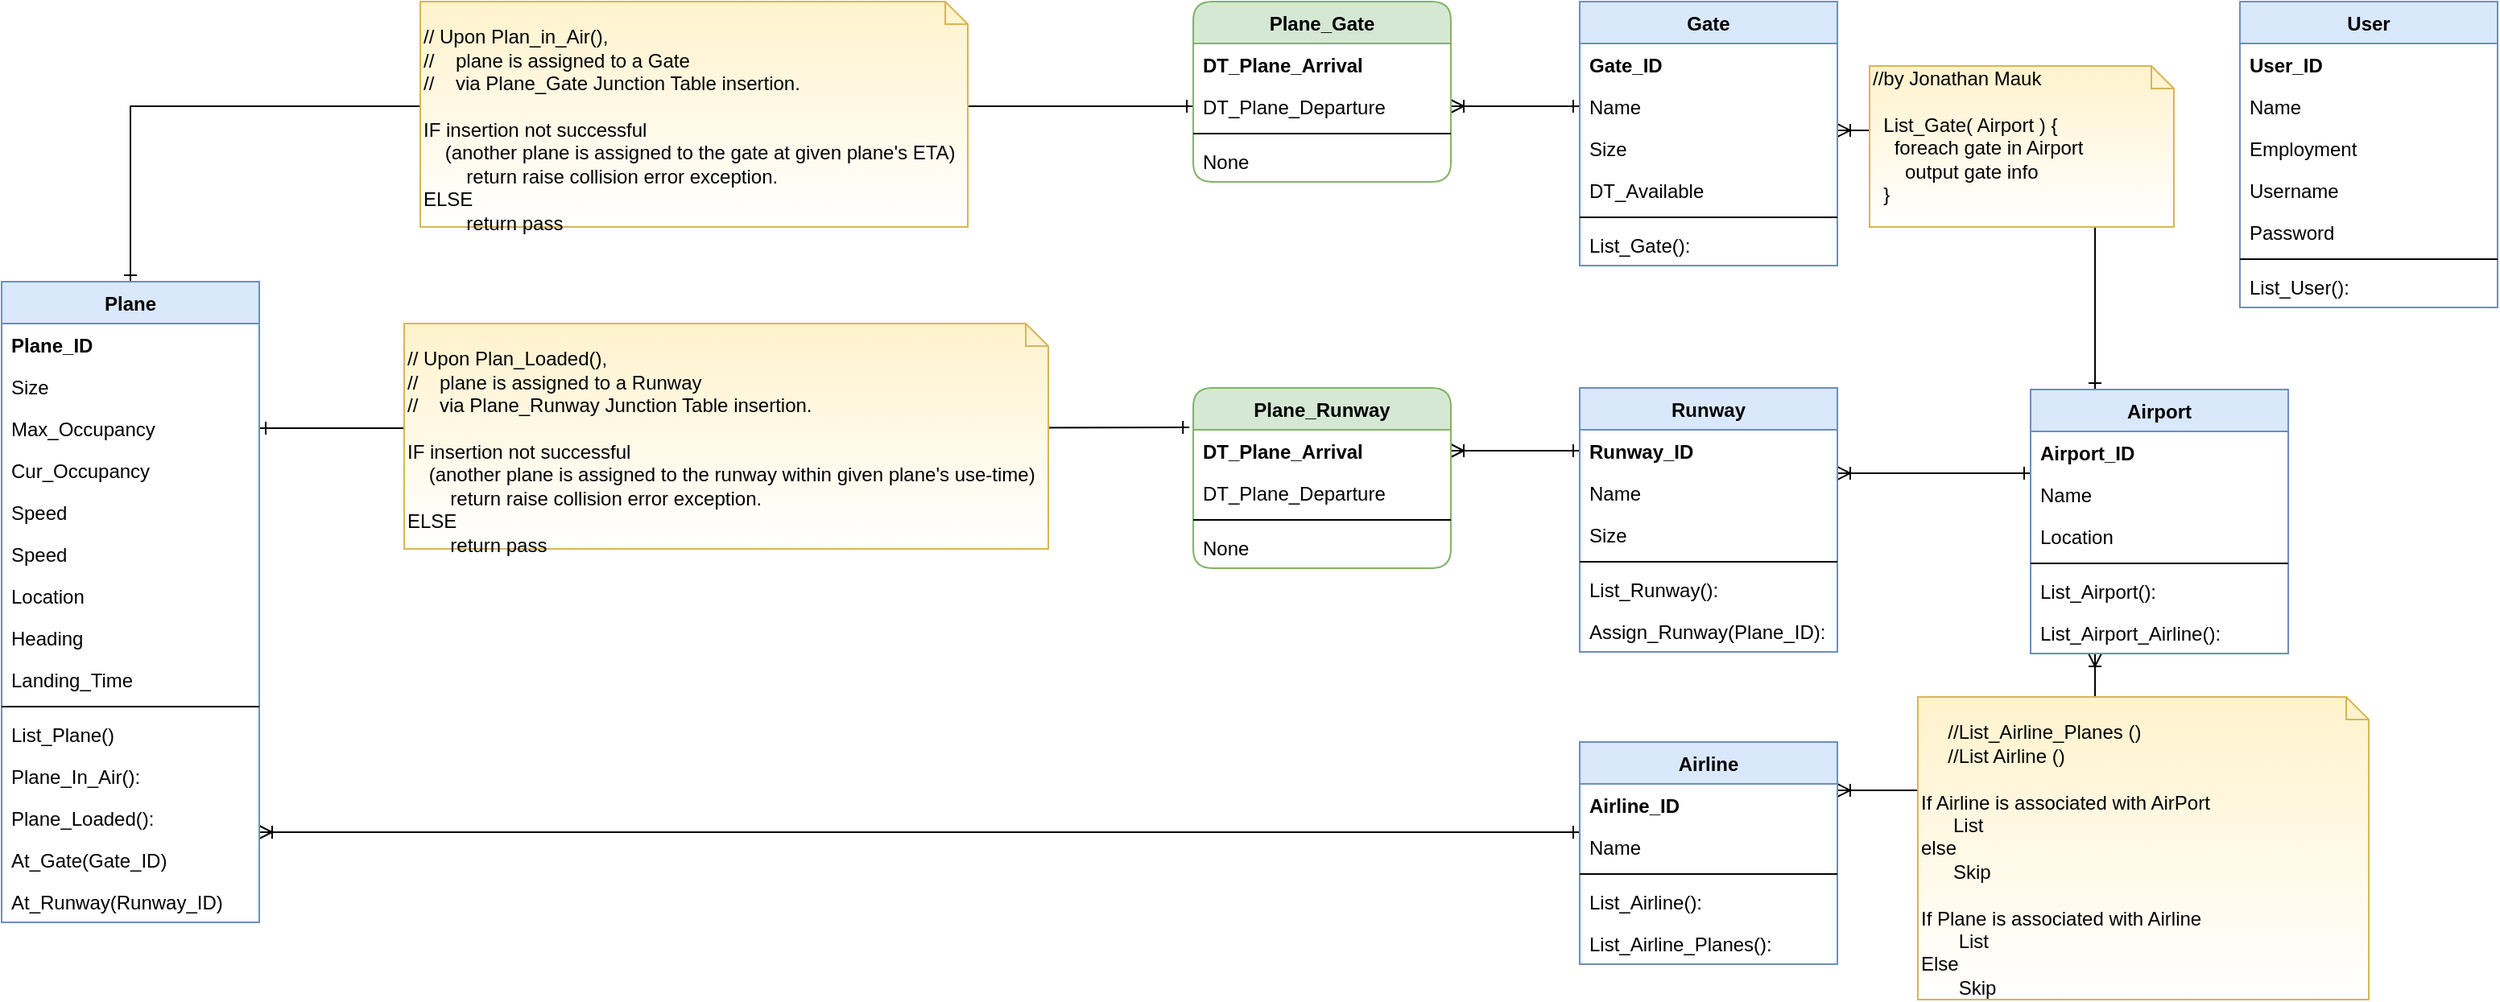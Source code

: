 <mxfile version="13.6.2" type="device"><diagram id="wWJ_qouS23TwfLBsUAOJ" name="Page-1"><mxGraphModel dx="1010" dy="619" grid="1" gridSize="10" guides="1" tooltips="1" connect="1" arrows="1" fold="1" page="1" pageScale="1" pageWidth="1700" pageHeight="1100" math="0" shadow="0"><root><mxCell id="0"/><mxCell id="1" parent="0"/><mxCell id="2EJ11ydctgadxBQbD9w--47" style="edgeStyle=orthogonalEdgeStyle;rounded=0;orthogonalLoop=1;jettySize=auto;html=1;startArrow=ERone;startFill=0;endArrow=ERoneToMany;endFill=0;" parent="1" source="2EJ11ydctgadxBQbD9w--18" target="2EJ11ydctgadxBQbD9w--27" edge="1"><mxGeometry relative="1" as="geometry"><Array as="points"><mxPoint x="1340" y="320"/></Array></mxGeometry></mxCell><mxCell id="2EJ11ydctgadxBQbD9w--46" style="edgeStyle=orthogonalEdgeStyle;rounded=0;orthogonalLoop=1;jettySize=auto;html=1;endArrow=ERoneToMany;endFill=0;startArrow=ERoneToMany;startFill=0;" parent="1" source="2EJ11ydctgadxBQbD9w--18" target="2EJ11ydctgadxBQbD9w--35" edge="1"><mxGeometry relative="1" as="geometry"><Array as="points"><mxPoint x="1340" y="730"/></Array></mxGeometry></mxCell><mxCell id="2EJ11ydctgadxBQbD9w--48" style="edgeStyle=orthogonalEdgeStyle;rounded=0;orthogonalLoop=1;jettySize=auto;html=1;startArrow=ERoneToMany;startFill=0;endArrow=ERone;endFill=0;" parent="1" source="2EJ11ydctgadxBQbD9w--22" target="2EJ11ydctgadxBQbD9w--35" edge="1"><mxGeometry relative="1" as="geometry"><Array as="points"><mxPoint x="430" y="756"/><mxPoint x="430" y="756"/></Array></mxGeometry></mxCell><mxCell id="2EJ11ydctgadxBQbD9w--52" style="edgeStyle=orthogonalEdgeStyle;rounded=0;orthogonalLoop=1;jettySize=auto;html=1;startArrow=ERone;startFill=0;endArrow=ERoneToMany;endFill=0;" parent="1" source="2EJ11ydctgadxBQbD9w--18" target="2EJ11ydctgadxBQbD9w--31" edge="1"><mxGeometry relative="1" as="geometry"><Array as="points"><mxPoint x="1210" y="533"/><mxPoint x="1210" y="533"/></Array></mxGeometry></mxCell><mxCell id="JWLiyah2lonJIIRCXw85-13" style="edgeStyle=orthogonalEdgeStyle;rounded=0;orthogonalLoop=1;jettySize=auto;html=1;exitX=0.5;exitY=0;exitDx=0;exitDy=0;entryX=0;entryY=0.5;entryDx=0;entryDy=0;startArrow=ERone;startFill=0;endArrow=ERone;endFill=0;" parent="1" source="2EJ11ydctgadxBQbD9w--22" target="2EJ11ydctgadxBQbD9w--91" edge="1"><mxGeometry relative="1" as="geometry"/></mxCell><mxCell id="JWLiyah2lonJIIRCXw85-8" style="edgeStyle=orthogonalEdgeStyle;rounded=0;orthogonalLoop=1;jettySize=auto;html=1;exitX=1;exitY=0.5;exitDx=0;exitDy=0;entryX=0;entryY=0.5;entryDx=0;entryDy=0;startArrow=ERoneToMany;startFill=0;endArrow=ERone;endFill=0;" parent="1" source="2EJ11ydctgadxBQbD9w--93" target="2EJ11ydctgadxBQbD9w--32" edge="1"><mxGeometry relative="1" as="geometry"/></mxCell><mxCell id="JWLiyah2lonJIIRCXw85-9" style="edgeStyle=orthogonalEdgeStyle;rounded=0;orthogonalLoop=1;jettySize=auto;html=1;exitX=1;exitY=0.5;exitDx=0;exitDy=0;startArrow=ERoneToMany;startFill=0;endArrow=ERone;endFill=0;" parent="1" source="2EJ11ydctgadxBQbD9w--91" target="2EJ11ydctgadxBQbD9w--28" edge="1"><mxGeometry relative="1" as="geometry"/></mxCell><mxCell id="JWLiyah2lonJIIRCXw85-12" style="edgeStyle=orthogonalEdgeStyle;rounded=0;orthogonalLoop=1;jettySize=auto;html=1;exitX=1;exitY=0.5;exitDx=0;exitDy=0;entryX=-0.015;entryY=-0.056;entryDx=0;entryDy=0;entryPerimeter=0;startArrow=ERone;startFill=0;endArrow=ERone;endFill=0;" parent="1" source="2EJ11ydctgadxBQbD9w--58" target="2EJ11ydctgadxBQbD9w--93" edge="1"><mxGeometry relative="1" as="geometry"/></mxCell><mxCell id="JWLiyah2lonJIIRCXw85-14" value="&lt;br&gt;// Upon Plan_in_Air(), &lt;br&gt;//&amp;nbsp; &amp;nbsp; plane is assigned to a Gate&lt;br&gt;//&amp;nbsp; &amp;nbsp; via Plane_Gate&amp;nbsp;Junction Table insertion. &lt;br&gt;&lt;br&gt;IF insertion not successful &lt;br&gt;&amp;nbsp; &amp;nbsp; (another plane is assigned to the gate at given plane's ETA) &lt;br&gt;&amp;nbsp; &amp;nbsp; &amp;nbsp; &amp;nbsp; return raise collision error exception. &lt;br&gt;ELSE&lt;br&gt;&amp;nbsp; &amp;nbsp; &amp;nbsp; &amp;nbsp; return pass" style="shape=note;whiteSpace=wrap;html=1;size=14;verticalAlign=top;align=left;spacingTop=-6;fillColor=#fff2cc;strokeColor=#d6b656;gradientColor=#ffffff;" parent="1" vertex="1"><mxGeometry x="300" y="240" width="340" height="140" as="geometry"/></mxCell><mxCell id="JWLiyah2lonJIIRCXw85-18" value="&lt;br&gt;// Upon Plan_Loaded(), &lt;br&gt;//&amp;nbsp; &amp;nbsp; plane is assigned to a Runway&lt;br&gt;//&amp;nbsp; &amp;nbsp; via Plane_Runway Junction Table insertion. &lt;br&gt;&lt;br&gt;IF insertion not successful &lt;br&gt;&amp;nbsp; &amp;nbsp; (another plane is assigned to the runway within given plane's use-time) &lt;br&gt;&amp;nbsp; &amp;nbsp; &amp;nbsp; &amp;nbsp; return raise collision error exception. &lt;br&gt;ELSE&lt;br&gt;&amp;nbsp; &amp;nbsp; &amp;nbsp; &amp;nbsp; return pass" style="shape=note;whiteSpace=wrap;html=1;size=14;verticalAlign=top;align=left;spacingTop=-6;fillColor=#fff2cc;strokeColor=#d6b656;gradientColor=#ffffff;" parent="1" vertex="1"><mxGeometry x="290" y="440" width="400" height="140" as="geometry"/></mxCell><mxCell id="2EJ11ydctgadxBQbD9w--92" value="Plane_Runway" style="swimlane;fontStyle=1;align=center;verticalAlign=top;childLayout=stackLayout;horizontal=1;startSize=26;horizontalStack=0;resizeParent=1;resizeParentMax=0;resizeLast=0;collapsible=1;marginBottom=0;rounded=1;fillColor=#d5e8d4;strokeColor=#82b366;" parent="1" vertex="1"><mxGeometry x="780" y="480" width="160" height="112" as="geometry"/></mxCell><mxCell id="2EJ11ydctgadxBQbD9w--93" value="DT_Plane_Arrival" style="text;strokeColor=none;fillColor=none;align=left;verticalAlign=top;spacingLeft=4;spacingRight=4;overflow=hidden;rotatable=0;points=[[0,0.5],[1,0.5]];portConstraint=eastwest;fontStyle=1" parent="2EJ11ydctgadxBQbD9w--92" vertex="1"><mxGeometry y="26" width="160" height="26" as="geometry"/></mxCell><mxCell id="JWLiyah2lonJIIRCXw85-15" value="DT_Plane_Departure" style="text;strokeColor=none;fillColor=none;align=left;verticalAlign=top;spacingLeft=4;spacingRight=4;overflow=hidden;rotatable=0;points=[[0,0.5],[1,0.5]];portConstraint=eastwest;rounded=1;" parent="2EJ11ydctgadxBQbD9w--92" vertex="1"><mxGeometry y="52" width="160" height="26" as="geometry"/></mxCell><mxCell id="2EJ11ydctgadxBQbD9w--94" value="" style="line;strokeWidth=1;fillColor=none;align=left;verticalAlign=middle;spacingTop=-1;spacingLeft=3;spacingRight=3;rotatable=0;labelPosition=right;points=[];portConstraint=eastwest;" parent="2EJ11ydctgadxBQbD9w--92" vertex="1"><mxGeometry y="78" width="160" height="8" as="geometry"/></mxCell><mxCell id="2EJ11ydctgadxBQbD9w--95" value="None" style="text;strokeColor=none;fillColor=none;align=left;verticalAlign=top;spacingLeft=4;spacingRight=4;overflow=hidden;rotatable=0;points=[[0,0.5],[1,0.5]];portConstraint=eastwest;" parent="2EJ11ydctgadxBQbD9w--92" vertex="1"><mxGeometry y="86" width="160" height="26" as="geometry"/></mxCell><mxCell id="2EJ11ydctgadxBQbD9w--86" value="Plane_Gate" style="swimlane;fontStyle=1;align=center;verticalAlign=top;childLayout=stackLayout;horizontal=1;startSize=26;horizontalStack=0;resizeParent=1;resizeParentMax=0;resizeLast=0;collapsible=1;marginBottom=0;rounded=1;fillColor=#d5e8d4;strokeColor=#82b366;" parent="1" vertex="1"><mxGeometry x="780" y="240" width="160" height="112" as="geometry"/></mxCell><mxCell id="2EJ11ydctgadxBQbD9w--87" value="DT_Plane_Arrival" style="text;strokeColor=none;fillColor=none;align=left;verticalAlign=top;spacingLeft=4;spacingRight=4;overflow=hidden;rotatable=0;points=[[0,0.5],[1,0.5]];portConstraint=eastwest;rounded=1;fontStyle=1" parent="2EJ11ydctgadxBQbD9w--86" vertex="1"><mxGeometry y="26" width="160" height="26" as="geometry"/></mxCell><mxCell id="2EJ11ydctgadxBQbD9w--91" value="DT_Plane_Departure" style="text;strokeColor=none;fillColor=none;align=left;verticalAlign=top;spacingLeft=4;spacingRight=4;overflow=hidden;rotatable=0;points=[[0,0.5],[1,0.5]];portConstraint=eastwest;rounded=1;" parent="2EJ11ydctgadxBQbD9w--86" vertex="1"><mxGeometry y="52" width="160" height="26" as="geometry"/></mxCell><mxCell id="2EJ11ydctgadxBQbD9w--88" value="" style="line;strokeWidth=1;fillColor=none;align=left;verticalAlign=middle;spacingTop=-1;spacingLeft=3;spacingRight=3;rotatable=0;labelPosition=right;points=[];portConstraint=eastwest;" parent="2EJ11ydctgadxBQbD9w--86" vertex="1"><mxGeometry y="78" width="160" height="8" as="geometry"/></mxCell><mxCell id="2EJ11ydctgadxBQbD9w--89" value="None" style="text;strokeColor=none;fillColor=none;align=left;verticalAlign=top;spacingLeft=4;spacingRight=4;overflow=hidden;rotatable=0;points=[[0,0.5],[1,0.5]];portConstraint=eastwest;" parent="2EJ11ydctgadxBQbD9w--86" vertex="1"><mxGeometry y="86" width="160" height="26" as="geometry"/></mxCell><mxCell id="2EJ11ydctgadxBQbD9w--27" value="Gate" style="swimlane;fontStyle=1;align=center;verticalAlign=top;childLayout=stackLayout;horizontal=1;startSize=26;horizontalStack=0;resizeParent=1;resizeParentMax=0;resizeLast=0;collapsible=1;marginBottom=0;fillColor=#dae8fc;strokeColor=#6c8ebf;" parent="1" vertex="1"><mxGeometry x="1020" y="240" width="160" height="164" as="geometry"/></mxCell><mxCell id="2EJ11ydctgadxBQbD9w--68" value="Gate_ID" style="text;strokeColor=none;fillColor=none;align=left;verticalAlign=top;spacingLeft=4;spacingRight=4;overflow=hidden;rotatable=0;points=[[0,0.5],[1,0.5]];portConstraint=eastwest;fontStyle=1" parent="2EJ11ydctgadxBQbD9w--27" vertex="1"><mxGeometry y="26" width="160" height="26" as="geometry"/></mxCell><mxCell id="2EJ11ydctgadxBQbD9w--28" value="Name" style="text;strokeColor=none;fillColor=none;align=left;verticalAlign=top;spacingLeft=4;spacingRight=4;overflow=hidden;rotatable=0;points=[[0,0.5],[1,0.5]];portConstraint=eastwest;" parent="2EJ11ydctgadxBQbD9w--27" vertex="1"><mxGeometry y="52" width="160" height="26" as="geometry"/></mxCell><mxCell id="2EJ11ydctgadxBQbD9w--67" value="Size" style="text;strokeColor=none;fillColor=none;align=left;verticalAlign=top;spacingLeft=4;spacingRight=4;overflow=hidden;rotatable=0;points=[[0,0.5],[1,0.5]];portConstraint=eastwest;" parent="2EJ11ydctgadxBQbD9w--27" vertex="1"><mxGeometry y="78" width="160" height="26" as="geometry"/></mxCell><mxCell id="2EJ11ydctgadxBQbD9w--84" value="DT_Available" style="text;strokeColor=none;fillColor=none;align=left;verticalAlign=top;spacingLeft=4;spacingRight=4;overflow=hidden;rotatable=0;points=[[0,0.5],[1,0.5]];portConstraint=eastwest;" parent="2EJ11ydctgadxBQbD9w--27" vertex="1"><mxGeometry y="104" width="160" height="26" as="geometry"/></mxCell><mxCell id="2EJ11ydctgadxBQbD9w--29" value="" style="line;strokeWidth=1;fillColor=none;align=left;verticalAlign=middle;spacingTop=-1;spacingLeft=3;spacingRight=3;rotatable=0;labelPosition=right;points=[];portConstraint=eastwest;" parent="2EJ11ydctgadxBQbD9w--27" vertex="1"><mxGeometry y="130" width="160" height="8" as="geometry"/></mxCell><mxCell id="2EJ11ydctgadxBQbD9w--30" value="List_Gate():" style="text;strokeColor=none;fillColor=none;align=left;verticalAlign=top;spacingLeft=4;spacingRight=4;overflow=hidden;rotatable=0;points=[[0,0.5],[1,0.5]];portConstraint=eastwest;" parent="2EJ11ydctgadxBQbD9w--27" vertex="1"><mxGeometry y="138" width="160" height="26" as="geometry"/></mxCell><mxCell id="2EJ11ydctgadxBQbD9w--31" value="Runway" style="swimlane;fontStyle=1;align=center;verticalAlign=top;childLayout=stackLayout;horizontal=1;startSize=26;horizontalStack=0;resizeParent=1;resizeParentMax=0;resizeLast=0;collapsible=1;marginBottom=0;fillColor=#dae8fc;strokeColor=#6c8ebf;" parent="1" vertex="1"><mxGeometry x="1020" y="480" width="160" height="164" as="geometry"/></mxCell><mxCell id="2EJ11ydctgadxBQbD9w--32" value="Runway_ID" style="text;strokeColor=none;fillColor=none;align=left;verticalAlign=top;spacingLeft=4;spacingRight=4;overflow=hidden;rotatable=0;points=[[0,0.5],[1,0.5]];portConstraint=eastwest;fontStyle=1" parent="2EJ11ydctgadxBQbD9w--31" vertex="1"><mxGeometry y="26" width="160" height="26" as="geometry"/></mxCell><mxCell id="2EJ11ydctgadxBQbD9w--72" value="Name" style="text;strokeColor=none;fillColor=none;align=left;verticalAlign=top;spacingLeft=4;spacingRight=4;overflow=hidden;rotatable=0;points=[[0,0.5],[1,0.5]];portConstraint=eastwest;" parent="2EJ11ydctgadxBQbD9w--31" vertex="1"><mxGeometry y="52" width="160" height="26" as="geometry"/></mxCell><mxCell id="2EJ11ydctgadxBQbD9w--57" value="Size" style="text;strokeColor=none;fillColor=none;align=left;verticalAlign=top;spacingLeft=4;spacingRight=4;overflow=hidden;rotatable=0;points=[[0,0.5],[1,0.5]];portConstraint=eastwest;" parent="2EJ11ydctgadxBQbD9w--31" vertex="1"><mxGeometry y="78" width="160" height="26" as="geometry"/></mxCell><mxCell id="2EJ11ydctgadxBQbD9w--33" value="" style="line;strokeWidth=1;fillColor=none;align=left;verticalAlign=middle;spacingTop=-1;spacingLeft=3;spacingRight=3;rotatable=0;labelPosition=right;points=[];portConstraint=eastwest;" parent="2EJ11ydctgadxBQbD9w--31" vertex="1"><mxGeometry y="104" width="160" height="8" as="geometry"/></mxCell><mxCell id="2EJ11ydctgadxBQbD9w--34" value="List_Runway():" style="text;strokeColor=none;fillColor=none;align=left;verticalAlign=top;spacingLeft=4;spacingRight=4;overflow=hidden;rotatable=0;points=[[0,0.5],[1,0.5]];portConstraint=eastwest;" parent="2EJ11ydctgadxBQbD9w--31" vertex="1"><mxGeometry y="112" width="160" height="26" as="geometry"/></mxCell><mxCell id="2EJ11ydctgadxBQbD9w--78" value="Assign_Runway(Plane_ID):" style="text;strokeColor=none;fillColor=none;align=left;verticalAlign=top;spacingLeft=4;spacingRight=4;overflow=hidden;rotatable=0;points=[[0,0.5],[1,0.5]];portConstraint=eastwest;" parent="2EJ11ydctgadxBQbD9w--31" vertex="1"><mxGeometry y="138" width="160" height="26" as="geometry"/></mxCell><mxCell id="2EJ11ydctgadxBQbD9w--18" value="Airport" style="swimlane;fontStyle=1;align=center;verticalAlign=top;childLayout=stackLayout;horizontal=1;startSize=26;horizontalStack=0;resizeParent=1;resizeParentMax=0;resizeLast=0;collapsible=1;marginBottom=0;fillColor=#dae8fc;strokeColor=#6c8ebf;" parent="1" vertex="1"><mxGeometry x="1300" y="481" width="160" height="164" as="geometry"/></mxCell><mxCell id="2EJ11ydctgadxBQbD9w--71" value="Airport_ID" style="text;align=left;verticalAlign=top;spacingLeft=4;spacingRight=4;overflow=hidden;rotatable=0;points=[[0,0.5],[1,0.5]];portConstraint=eastwest;fontStyle=1" parent="2EJ11ydctgadxBQbD9w--18" vertex="1"><mxGeometry y="26" width="160" height="26" as="geometry"/></mxCell><mxCell id="2EJ11ydctgadxBQbD9w--19" value="Name" style="text;strokeColor=none;fillColor=none;align=left;verticalAlign=top;spacingLeft=4;spacingRight=4;overflow=hidden;rotatable=0;points=[[0,0.5],[1,0.5]];portConstraint=eastwest;" parent="2EJ11ydctgadxBQbD9w--18" vertex="1"><mxGeometry y="52" width="160" height="26" as="geometry"/></mxCell><mxCell id="2EJ11ydctgadxBQbD9w--66" value="Location" style="text;strokeColor=none;fillColor=none;align=left;verticalAlign=top;spacingLeft=4;spacingRight=4;overflow=hidden;rotatable=0;points=[[0,0.5],[1,0.5]];portConstraint=eastwest;" parent="2EJ11ydctgadxBQbD9w--18" vertex="1"><mxGeometry y="78" width="160" height="26" as="geometry"/></mxCell><mxCell id="2EJ11ydctgadxBQbD9w--20" value="" style="line;strokeWidth=1;fillColor=none;align=left;verticalAlign=middle;spacingTop=-1;spacingLeft=3;spacingRight=3;rotatable=0;labelPosition=right;points=[];portConstraint=eastwest;" parent="2EJ11ydctgadxBQbD9w--18" vertex="1"><mxGeometry y="104" width="160" height="8" as="geometry"/></mxCell><mxCell id="2EJ11ydctgadxBQbD9w--44" value="List_Airport():" style="text;strokeColor=none;fillColor=none;align=left;verticalAlign=top;spacingLeft=4;spacingRight=4;overflow=hidden;rotatable=0;points=[[0,0.5],[1,0.5]];portConstraint=eastwest;" parent="2EJ11ydctgadxBQbD9w--18" vertex="1"><mxGeometry y="112" width="160" height="26" as="geometry"/></mxCell><mxCell id="JWLiyah2lonJIIRCXw85-17" value="List_Airport_Airline():" style="text;strokeColor=none;fillColor=none;align=left;verticalAlign=top;spacingLeft=4;spacingRight=4;overflow=hidden;rotatable=0;points=[[0,0.5],[1,0.5]];portConstraint=eastwest;" parent="2EJ11ydctgadxBQbD9w--18" vertex="1"><mxGeometry y="138" width="160" height="26" as="geometry"/></mxCell><mxCell id="2EJ11ydctgadxBQbD9w--39" value="User" style="swimlane;fontStyle=1;align=center;verticalAlign=top;childLayout=stackLayout;horizontal=1;startSize=26;horizontalStack=0;resizeParent=1;resizeParentMax=0;resizeLast=0;collapsible=1;marginBottom=0;fillColor=#dae8fc;strokeColor=#6c8ebf;" parent="1" vertex="1"><mxGeometry x="1430" y="240" width="160" height="190" as="geometry"/></mxCell><mxCell id="2EJ11ydctgadxBQbD9w--40" value="User_ID" style="text;strokeColor=none;fillColor=none;align=left;verticalAlign=top;spacingLeft=4;spacingRight=4;overflow=hidden;rotatable=0;points=[[0,0.5],[1,0.5]];portConstraint=eastwest;fontStyle=1" parent="2EJ11ydctgadxBQbD9w--39" vertex="1"><mxGeometry y="26" width="160" height="26" as="geometry"/></mxCell><mxCell id="2EJ11ydctgadxBQbD9w--69" value="Name" style="text;strokeColor=none;fillColor=none;align=left;verticalAlign=top;spacingLeft=4;spacingRight=4;overflow=hidden;rotatable=0;points=[[0,0.5],[1,0.5]];portConstraint=eastwest;" parent="2EJ11ydctgadxBQbD9w--39" vertex="1"><mxGeometry y="52" width="160" height="26" as="geometry"/></mxCell><mxCell id="2EJ11ydctgadxBQbD9w--63" value="Employment" style="text;strokeColor=none;fillColor=none;align=left;verticalAlign=top;spacingLeft=4;spacingRight=4;overflow=hidden;rotatable=0;points=[[0,0.5],[1,0.5]];portConstraint=eastwest;" parent="2EJ11ydctgadxBQbD9w--39" vertex="1"><mxGeometry y="78" width="160" height="26" as="geometry"/></mxCell><mxCell id="2EJ11ydctgadxBQbD9w--64" value="Username" style="text;strokeColor=none;fillColor=none;align=left;verticalAlign=top;spacingLeft=4;spacingRight=4;overflow=hidden;rotatable=0;points=[[0,0.5],[1,0.5]];portConstraint=eastwest;" parent="2EJ11ydctgadxBQbD9w--39" vertex="1"><mxGeometry y="104" width="160" height="26" as="geometry"/></mxCell><mxCell id="2EJ11ydctgadxBQbD9w--65" value="Password" style="text;strokeColor=none;fillColor=none;align=left;verticalAlign=top;spacingLeft=4;spacingRight=4;overflow=hidden;rotatable=0;points=[[0,0.5],[1,0.5]];portConstraint=eastwest;" parent="2EJ11ydctgadxBQbD9w--39" vertex="1"><mxGeometry y="130" width="160" height="26" as="geometry"/></mxCell><mxCell id="2EJ11ydctgadxBQbD9w--41" value="" style="line;strokeWidth=1;fillColor=none;align=left;verticalAlign=middle;spacingTop=-1;spacingLeft=3;spacingRight=3;rotatable=0;labelPosition=right;points=[];portConstraint=eastwest;" parent="2EJ11ydctgadxBQbD9w--39" vertex="1"><mxGeometry y="156" width="160" height="8" as="geometry"/></mxCell><mxCell id="2EJ11ydctgadxBQbD9w--55" value="List_User():" style="text;strokeColor=none;fillColor=none;align=left;verticalAlign=top;spacingLeft=4;spacingRight=4;overflow=hidden;rotatable=0;points=[[0,0.5],[1,0.5]];portConstraint=eastwest;" parent="2EJ11ydctgadxBQbD9w--39" vertex="1"><mxGeometry y="164" width="160" height="26" as="geometry"/></mxCell><mxCell id="2EJ11ydctgadxBQbD9w--35" value="Airline" style="swimlane;fontStyle=1;align=center;verticalAlign=top;childLayout=stackLayout;horizontal=1;startSize=26;horizontalStack=0;resizeParent=1;resizeParentMax=0;resizeLast=0;collapsible=1;marginBottom=0;fillColor=#dae8fc;strokeColor=#6c8ebf;" parent="1" vertex="1"><mxGeometry x="1020" y="700" width="160" height="138" as="geometry"/></mxCell><mxCell id="2EJ11ydctgadxBQbD9w--70" value="Airline_ID" style="text;strokeColor=none;fillColor=none;align=left;verticalAlign=top;spacingLeft=4;spacingRight=4;overflow=hidden;rotatable=0;points=[[0,0.5],[1,0.5]];portConstraint=eastwest;fontStyle=1" parent="2EJ11ydctgadxBQbD9w--35" vertex="1"><mxGeometry y="26" width="160" height="26" as="geometry"/></mxCell><mxCell id="2EJ11ydctgadxBQbD9w--36" value="Name" style="text;strokeColor=none;fillColor=none;align=left;verticalAlign=top;spacingLeft=4;spacingRight=4;overflow=hidden;rotatable=0;points=[[0,0.5],[1,0.5]];portConstraint=eastwest;" parent="2EJ11ydctgadxBQbD9w--35" vertex="1"><mxGeometry y="52" width="160" height="26" as="geometry"/></mxCell><mxCell id="2EJ11ydctgadxBQbD9w--37" value="" style="line;strokeWidth=1;fillColor=none;align=left;verticalAlign=middle;spacingTop=-1;spacingLeft=3;spacingRight=3;rotatable=0;labelPosition=right;points=[];portConstraint=eastwest;" parent="2EJ11ydctgadxBQbD9w--35" vertex="1"><mxGeometry y="78" width="160" height="8" as="geometry"/></mxCell><mxCell id="JWLiyah2lonJIIRCXw85-16" value="List_Airline():" style="text;strokeColor=none;fillColor=none;align=left;verticalAlign=top;spacingLeft=4;spacingRight=4;overflow=hidden;rotatable=0;points=[[0,0.5],[1,0.5]];portConstraint=eastwest;" parent="2EJ11ydctgadxBQbD9w--35" vertex="1"><mxGeometry y="86" width="160" height="26" as="geometry"/></mxCell><mxCell id="2EJ11ydctgadxBQbD9w--38" value="List_Airline_Planes():" style="text;strokeColor=none;fillColor=none;align=left;verticalAlign=top;spacingLeft=4;spacingRight=4;overflow=hidden;rotatable=0;points=[[0,0.5],[1,0.5]];portConstraint=eastwest;" parent="2EJ11ydctgadxBQbD9w--35" vertex="1"><mxGeometry y="112" width="160" height="26" as="geometry"/></mxCell><mxCell id="2EJ11ydctgadxBQbD9w--22" value="Plane" style="swimlane;fontStyle=1;align=center;verticalAlign=top;childLayout=stackLayout;horizontal=1;startSize=26;horizontalStack=0;resizeParent=1;resizeParentMax=0;resizeLast=0;collapsible=1;marginBottom=0;fillColor=#dae8fc;strokeColor=#6c8ebf;" parent="1" vertex="1"><mxGeometry x="40" y="414" width="160" height="398" as="geometry"/></mxCell><mxCell id="2EJ11ydctgadxBQbD9w--74" value="Plane_ID" style="text;strokeColor=none;fillColor=none;align=left;verticalAlign=top;spacingLeft=4;spacingRight=4;overflow=hidden;rotatable=0;points=[[0,0.5],[1,0.5]];portConstraint=eastwest;fontStyle=1" parent="2EJ11ydctgadxBQbD9w--22" vertex="1"><mxGeometry y="26" width="160" height="26" as="geometry"/></mxCell><mxCell id="2EJ11ydctgadxBQbD9w--23" value="Size" style="text;strokeColor=none;fillColor=none;align=left;verticalAlign=top;spacingLeft=4;spacingRight=4;overflow=hidden;rotatable=0;points=[[0,0.5],[1,0.5]];portConstraint=eastwest;" parent="2EJ11ydctgadxBQbD9w--22" vertex="1"><mxGeometry y="52" width="160" height="26" as="geometry"/></mxCell><mxCell id="2EJ11ydctgadxBQbD9w--58" value="Max_Occupancy" style="text;strokeColor=none;fillColor=none;align=left;verticalAlign=top;spacingLeft=4;spacingRight=4;overflow=hidden;rotatable=0;points=[[0,0.5],[1,0.5]];portConstraint=eastwest;" parent="2EJ11ydctgadxBQbD9w--22" vertex="1"><mxGeometry y="78" width="160" height="26" as="geometry"/></mxCell><mxCell id="2EJ11ydctgadxBQbD9w--75" value="Cur_Occupancy" style="text;strokeColor=none;fillColor=none;align=left;verticalAlign=top;spacingLeft=4;spacingRight=4;overflow=hidden;rotatable=0;points=[[0,0.5],[1,0.5]];portConstraint=eastwest;" parent="2EJ11ydctgadxBQbD9w--22" vertex="1"><mxGeometry y="104" width="160" height="26" as="geometry"/></mxCell><mxCell id="2EJ11ydctgadxBQbD9w--85" value="Speed" style="text;strokeColor=none;fillColor=none;align=left;verticalAlign=top;spacingLeft=4;spacingRight=4;overflow=hidden;rotatable=0;points=[[0,0.5],[1,0.5]];portConstraint=eastwest;" parent="2EJ11ydctgadxBQbD9w--22" vertex="1"><mxGeometry y="130" width="160" height="26" as="geometry"/></mxCell><mxCell id="2EJ11ydctgadxBQbD9w--60" value="Speed" style="text;strokeColor=none;fillColor=none;align=left;verticalAlign=top;spacingLeft=4;spacingRight=4;overflow=hidden;rotatable=0;points=[[0,0.5],[1,0.5]];portConstraint=eastwest;" parent="2EJ11ydctgadxBQbD9w--22" vertex="1"><mxGeometry y="156" width="160" height="26" as="geometry"/></mxCell><mxCell id="2EJ11ydctgadxBQbD9w--61" value="Location" style="text;strokeColor=none;fillColor=none;align=left;verticalAlign=top;spacingLeft=4;spacingRight=4;overflow=hidden;rotatable=0;points=[[0,0.5],[1,0.5]];portConstraint=eastwest;" parent="2EJ11ydctgadxBQbD9w--22" vertex="1"><mxGeometry y="182" width="160" height="26" as="geometry"/></mxCell><mxCell id="2EJ11ydctgadxBQbD9w--62" value="Heading" style="text;strokeColor=none;fillColor=none;align=left;verticalAlign=top;spacingLeft=4;spacingRight=4;overflow=hidden;rotatable=0;points=[[0,0.5],[1,0.5]];portConstraint=eastwest;" parent="2EJ11ydctgadxBQbD9w--22" vertex="1"><mxGeometry y="208" width="160" height="26" as="geometry"/></mxCell><mxCell id="2EJ11ydctgadxBQbD9w--82" value="Landing_Time" style="text;strokeColor=none;fillColor=none;align=left;verticalAlign=top;spacingLeft=4;spacingRight=4;overflow=hidden;rotatable=0;points=[[0,0.5],[1,0.5]];portConstraint=eastwest;" parent="2EJ11ydctgadxBQbD9w--22" vertex="1"><mxGeometry y="234" width="160" height="26" as="geometry"/></mxCell><mxCell id="2EJ11ydctgadxBQbD9w--24" value="" style="line;strokeWidth=1;fillColor=none;align=left;verticalAlign=middle;spacingTop=-1;spacingLeft=3;spacingRight=3;rotatable=0;labelPosition=right;points=[];portConstraint=eastwest;" parent="2EJ11ydctgadxBQbD9w--22" vertex="1"><mxGeometry y="260" width="160" height="8" as="geometry"/></mxCell><mxCell id="2EJ11ydctgadxBQbD9w--25" value="List_Plane()" style="text;strokeColor=none;fillColor=none;align=left;verticalAlign=top;spacingLeft=4;spacingRight=4;overflow=hidden;rotatable=0;points=[[0,0.5],[1,0.5]];portConstraint=eastwest;" parent="2EJ11ydctgadxBQbD9w--22" vertex="1"><mxGeometry y="268" width="160" height="26" as="geometry"/></mxCell><mxCell id="2EJ11ydctgadxBQbD9w--76" value="Plane_In_Air():" style="text;strokeColor=none;fillColor=none;align=left;verticalAlign=top;spacingLeft=4;spacingRight=4;overflow=hidden;rotatable=0;points=[[0,0.5],[1,0.5]];portConstraint=eastwest;" parent="2EJ11ydctgadxBQbD9w--22" vertex="1"><mxGeometry y="294" width="160" height="26" as="geometry"/></mxCell><mxCell id="2EJ11ydctgadxBQbD9w--77" value="Plane_Loaded():" style="text;strokeColor=none;fillColor=none;align=left;verticalAlign=top;spacingLeft=4;spacingRight=4;overflow=hidden;rotatable=0;points=[[0,0.5],[1,0.5]];portConstraint=eastwest;" parent="2EJ11ydctgadxBQbD9w--22" vertex="1"><mxGeometry y="320" width="160" height="26" as="geometry"/></mxCell><mxCell id="2EJ11ydctgadxBQbD9w--79" value="At_Gate(Gate_ID)" style="text;strokeColor=none;fillColor=none;align=left;verticalAlign=top;spacingLeft=4;spacingRight=4;overflow=hidden;rotatable=0;points=[[0,0.5],[1,0.5]];portConstraint=eastwest;" parent="2EJ11ydctgadxBQbD9w--22" vertex="1"><mxGeometry y="346" width="160" height="26" as="geometry"/></mxCell><mxCell id="2EJ11ydctgadxBQbD9w--80" value="At_Runway(Runway_ID)" style="text;strokeColor=none;fillColor=none;align=left;verticalAlign=top;spacingLeft=4;spacingRight=4;overflow=hidden;rotatable=0;points=[[0,0.5],[1,0.5]];portConstraint=eastwest;" parent="2EJ11ydctgadxBQbD9w--22" vertex="1"><mxGeometry y="372" width="160" height="26" as="geometry"/></mxCell><mxCell id="EVxgYWYK-LdsgdUXbW3y-1" value="&lt;br&gt;&amp;nbsp; &amp;nbsp; &amp;nbsp;//List_Airline_Planes ()&lt;br&gt;&amp;nbsp; &amp;nbsp; &amp;nbsp;//List Airline ()&lt;br&gt;&lt;br&gt;If Airline is associated with AirPort&amp;nbsp;&lt;br&gt;&amp;nbsp; &amp;nbsp; &amp;nbsp; List&amp;nbsp;&lt;br&gt;else&amp;nbsp;&lt;br&gt;&amp;nbsp; &amp;nbsp; &amp;nbsp; Skip&lt;br&gt;&lt;br&gt;If Plane is associated with Airline&lt;br&gt;&amp;nbsp; &amp;nbsp; &amp;nbsp; &amp;nbsp;List&amp;nbsp;&lt;br&gt;Else&amp;nbsp;&lt;br&gt;&amp;nbsp; &amp;nbsp; &amp;nbsp; &amp;nbsp;Skip&amp;nbsp;" style="shape=note;whiteSpace=wrap;html=1;size=14;verticalAlign=top;align=left;spacingTop=-6;fillColor=#fff2cc;strokeColor=#d6b656;gradientColor=#ffffff;" parent="1" vertex="1"><mxGeometry x="1230" y="672" width="280" height="188" as="geometry"/></mxCell><mxCell id="zF7H5aC4WaGF4NUTZsnP-1" value="//by Jonathan Mauk&amp;nbsp;&lt;br&gt;&lt;br&gt;&amp;nbsp; List_Gate( Airport ) {&lt;br&gt;&lt;span&gt;&amp;nbsp; &amp;nbsp; foreach gate in Airport&lt;br&gt;&lt;/span&gt;&amp;nbsp; &amp;nbsp; &amp;nbsp; output gate info&lt;br&gt;&amp;nbsp; }" style="shape=note;whiteSpace=wrap;html=1;size=14;verticalAlign=top;align=left;spacingTop=-6;fillColor=#fff2cc;strokeColor=#d6b656;gradientColor=#ffffff;" vertex="1" parent="1"><mxGeometry x="1200" y="280" width="189" height="100" as="geometry"/></mxCell></root></mxGraphModel></diagram></mxfile>